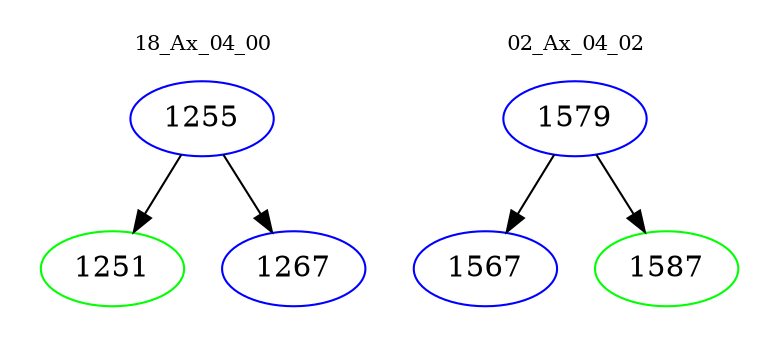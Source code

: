 digraph{
subgraph cluster_0 {
color = white
label = "18_Ax_04_00";
fontsize=10;
T0_1255 [label="1255", color="blue"]
T0_1255 -> T0_1251 [color="black"]
T0_1251 [label="1251", color="green"]
T0_1255 -> T0_1267 [color="black"]
T0_1267 [label="1267", color="blue"]
}
subgraph cluster_1 {
color = white
label = "02_Ax_04_02";
fontsize=10;
T1_1579 [label="1579", color="blue"]
T1_1579 -> T1_1567 [color="black"]
T1_1567 [label="1567", color="blue"]
T1_1579 -> T1_1587 [color="black"]
T1_1587 [label="1587", color="green"]
}
}
